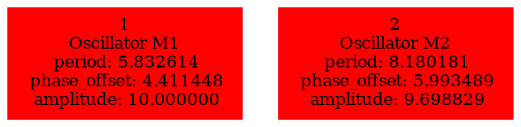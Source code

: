  digraph g{ forcelabels=true;
1 [label=<1<BR />Oscillator M1<BR /> period: 5.832614<BR /> phase_offset: 4.411448<BR /> amplitude: 10.000000>, shape=box,color=red,style=filled,fontsize=8];2 [label=<2<BR />Oscillator M2<BR /> period: 8.180181<BR /> phase_offset: 5.993489<BR /> amplitude: 9.698829>, shape=box,color=red,style=filled,fontsize=8]; }
